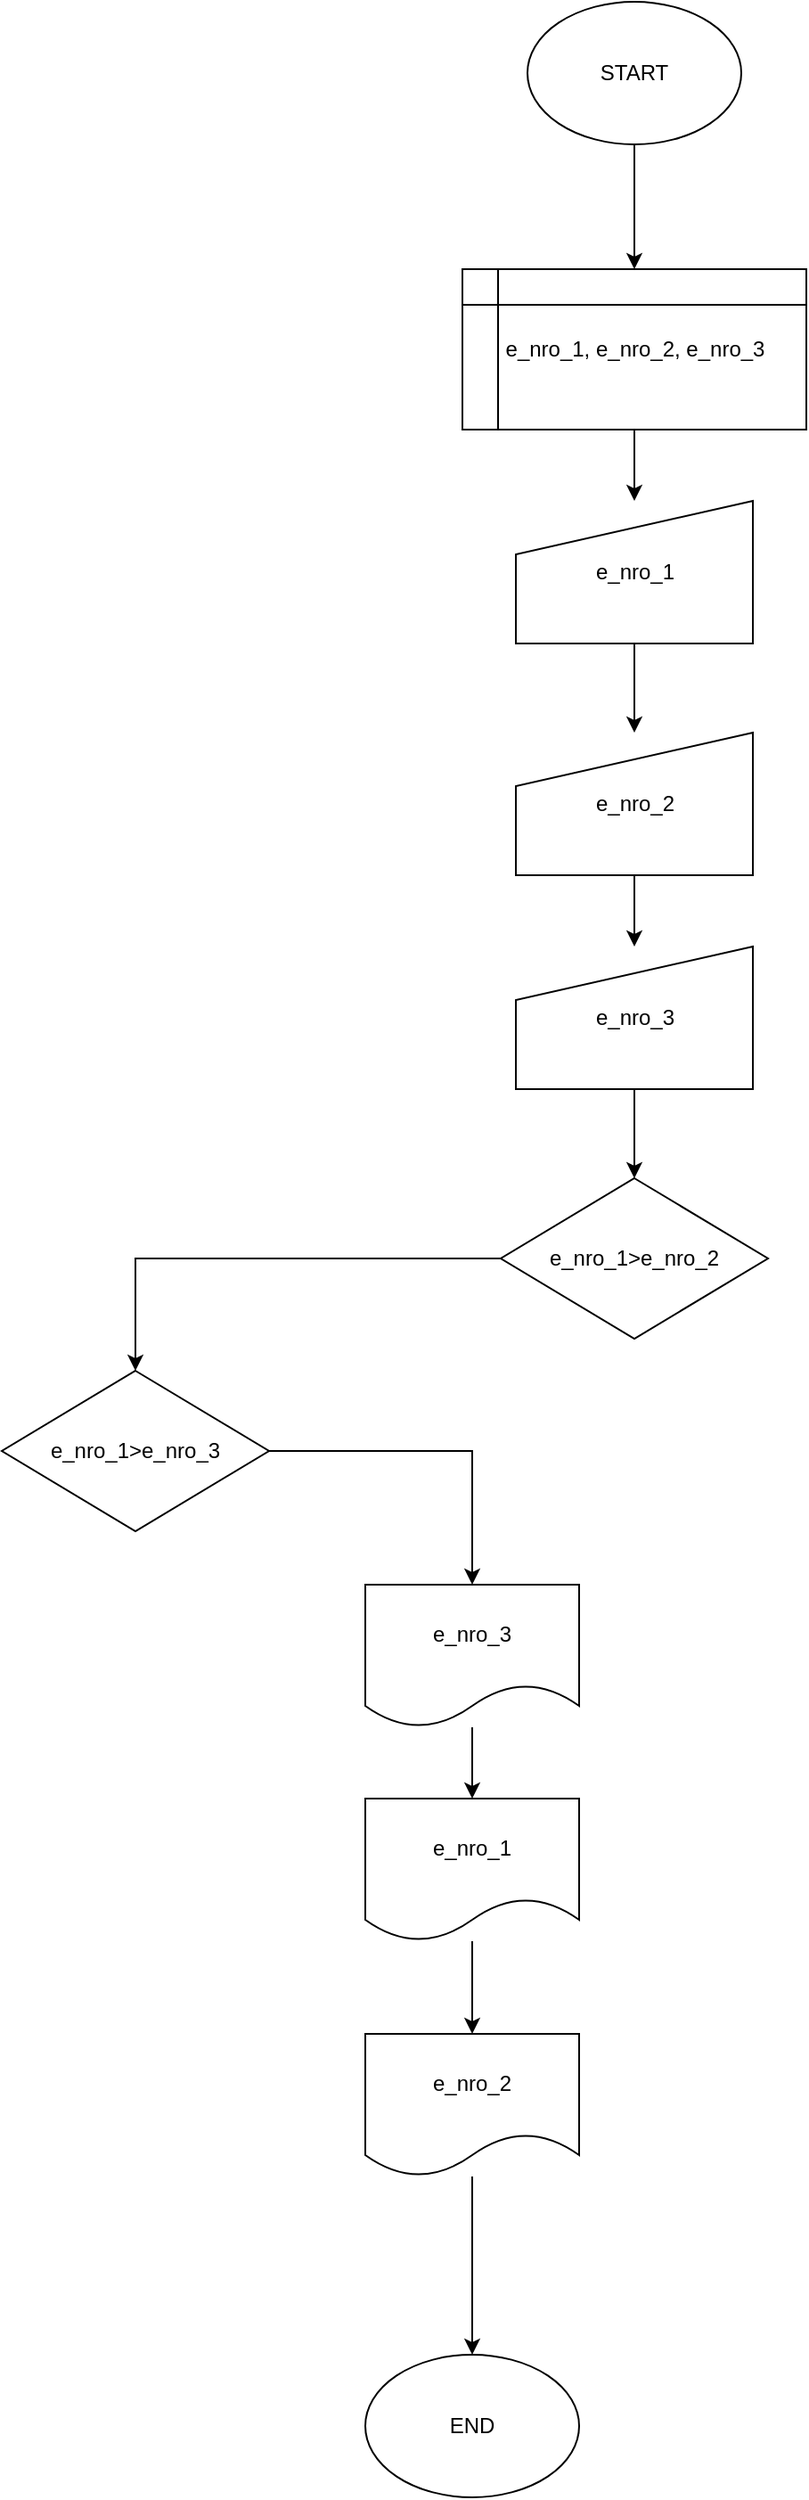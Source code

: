 <mxfile version="13.7.6" type="github">
  <diagram id="yrDRtvGd1qdjV5cKoWBt" name="Page-1">
    <mxGraphModel dx="3360" dy="567" grid="1" gridSize="12" guides="1" tooltips="1" connect="1" arrows="1" fold="1" page="1" pageScale="1" pageWidth="2339" pageHeight="3300" math="0" shadow="0">
      <root>
        <mxCell id="0" />
        <mxCell id="1" parent="0" />
        <mxCell id="GqeQTcDeVD9m8IYauYIb-25" style="edgeStyle=orthogonalEdgeStyle;rounded=0;orthogonalLoop=1;jettySize=auto;html=1;entryX=0.5;entryY=0;entryDx=0;entryDy=0;" edge="1" parent="1" source="GqeQTcDeVD9m8IYauYIb-2" target="GqeQTcDeVD9m8IYauYIb-4">
          <mxGeometry relative="1" as="geometry" />
        </mxCell>
        <mxCell id="GqeQTcDeVD9m8IYauYIb-2" value="START" style="ellipse;whiteSpace=wrap;html=1;" vertex="1" parent="1">
          <mxGeometry x="-473" width="120" height="80" as="geometry" />
        </mxCell>
        <mxCell id="GqeQTcDeVD9m8IYauYIb-21" style="edgeStyle=orthogonalEdgeStyle;rounded=0;orthogonalLoop=1;jettySize=auto;html=1;entryX=0.5;entryY=0;entryDx=0;entryDy=0;" edge="1" parent="1" source="GqeQTcDeVD9m8IYauYIb-4" target="GqeQTcDeVD9m8IYauYIb-9">
          <mxGeometry relative="1" as="geometry" />
        </mxCell>
        <mxCell id="GqeQTcDeVD9m8IYauYIb-4" value="e_nro_1,&amp;nbsp;e_nro_2,&amp;nbsp;e_nro_3" style="shape=internalStorage;whiteSpace=wrap;html=1;backgroundOutline=1;" vertex="1" parent="1">
          <mxGeometry x="-509.5" y="150" width="193" height="90" as="geometry" />
        </mxCell>
        <mxCell id="GqeQTcDeVD9m8IYauYIb-20" style="edgeStyle=orthogonalEdgeStyle;rounded=0;orthogonalLoop=1;jettySize=auto;html=1;entryX=0.5;entryY=0;entryDx=0;entryDy=0;" edge="1" parent="1" source="GqeQTcDeVD9m8IYauYIb-7" target="GqeQTcDeVD9m8IYauYIb-8">
          <mxGeometry relative="1" as="geometry" />
        </mxCell>
        <mxCell id="GqeQTcDeVD9m8IYauYIb-7" value="&lt;span&gt;e_nro_2&lt;/span&gt;" style="shape=manualInput;whiteSpace=wrap;html=1;" vertex="1" parent="1">
          <mxGeometry x="-479.5" y="410" width="133" height="80" as="geometry" />
        </mxCell>
        <mxCell id="GqeQTcDeVD9m8IYauYIb-27" style="edgeStyle=orthogonalEdgeStyle;rounded=0;orthogonalLoop=1;jettySize=auto;html=1;" edge="1" parent="1" source="GqeQTcDeVD9m8IYauYIb-8" target="GqeQTcDeVD9m8IYauYIb-26">
          <mxGeometry relative="1" as="geometry" />
        </mxCell>
        <mxCell id="GqeQTcDeVD9m8IYauYIb-8" value="&lt;span&gt;e_nro_3&lt;/span&gt;" style="shape=manualInput;whiteSpace=wrap;html=1;" vertex="1" parent="1">
          <mxGeometry x="-479.5" y="530" width="133" height="80" as="geometry" />
        </mxCell>
        <mxCell id="GqeQTcDeVD9m8IYauYIb-19" style="edgeStyle=orthogonalEdgeStyle;rounded=0;orthogonalLoop=1;jettySize=auto;html=1;" edge="1" parent="1" source="GqeQTcDeVD9m8IYauYIb-9" target="GqeQTcDeVD9m8IYauYIb-7">
          <mxGeometry relative="1" as="geometry" />
        </mxCell>
        <mxCell id="GqeQTcDeVD9m8IYauYIb-9" value="e_nro_1" style="shape=manualInput;whiteSpace=wrap;html=1;" vertex="1" parent="1">
          <mxGeometry x="-479.5" y="280" width="133" height="80" as="geometry" />
        </mxCell>
        <mxCell id="GqeQTcDeVD9m8IYauYIb-32" style="edgeStyle=orthogonalEdgeStyle;rounded=0;orthogonalLoop=1;jettySize=auto;html=1;entryX=0.5;entryY=0;entryDx=0;entryDy=0;" edge="1" parent="1" source="GqeQTcDeVD9m8IYauYIb-26" target="GqeQTcDeVD9m8IYauYIb-31">
          <mxGeometry relative="1" as="geometry" />
        </mxCell>
        <mxCell id="GqeQTcDeVD9m8IYauYIb-26" value="e_nro_1&amp;gt;e_nro_2" style="rhombus;whiteSpace=wrap;html=1;" vertex="1" parent="1">
          <mxGeometry x="-488" y="660" width="150" height="90" as="geometry" />
        </mxCell>
        <mxCell id="GqeQTcDeVD9m8IYauYIb-35" style="edgeStyle=orthogonalEdgeStyle;rounded=0;orthogonalLoop=1;jettySize=auto;html=1;entryX=0.5;entryY=0;entryDx=0;entryDy=0;" edge="1" parent="1" source="GqeQTcDeVD9m8IYauYIb-31" target="GqeQTcDeVD9m8IYauYIb-36">
          <mxGeometry relative="1" as="geometry">
            <mxPoint x="-501" y="888" as="targetPoint" />
          </mxGeometry>
        </mxCell>
        <mxCell id="GqeQTcDeVD9m8IYauYIb-31" value="e_nro_1&amp;gt;e_nro_3" style="rhombus;whiteSpace=wrap;html=1;" vertex="1" parent="1">
          <mxGeometry x="-768" y="768" width="150" height="90" as="geometry" />
        </mxCell>
        <mxCell id="GqeQTcDeVD9m8IYauYIb-39" style="edgeStyle=orthogonalEdgeStyle;rounded=0;orthogonalLoop=1;jettySize=auto;html=1;entryX=0.5;entryY=0;entryDx=0;entryDy=0;" edge="1" parent="1" source="GqeQTcDeVD9m8IYauYIb-36" target="GqeQTcDeVD9m8IYauYIb-38">
          <mxGeometry relative="1" as="geometry" />
        </mxCell>
        <mxCell id="GqeQTcDeVD9m8IYauYIb-36" value="e_nro_3" style="shape=document;whiteSpace=wrap;html=1;boundedLbl=1;" vertex="1" parent="1">
          <mxGeometry x="-564" y="888" width="120" height="80" as="geometry" />
        </mxCell>
        <mxCell id="GqeQTcDeVD9m8IYauYIb-42" style="edgeStyle=orthogonalEdgeStyle;rounded=0;orthogonalLoop=1;jettySize=auto;html=1;" edge="1" parent="1" source="GqeQTcDeVD9m8IYauYIb-37" target="GqeQTcDeVD9m8IYauYIb-41">
          <mxGeometry relative="1" as="geometry" />
        </mxCell>
        <mxCell id="GqeQTcDeVD9m8IYauYIb-37" value="e_nro_2" style="shape=document;whiteSpace=wrap;html=1;boundedLbl=1;" vertex="1" parent="1">
          <mxGeometry x="-564" y="1140" width="120" height="80" as="geometry" />
        </mxCell>
        <mxCell id="GqeQTcDeVD9m8IYauYIb-40" style="edgeStyle=orthogonalEdgeStyle;rounded=0;orthogonalLoop=1;jettySize=auto;html=1;entryX=0.5;entryY=0;entryDx=0;entryDy=0;" edge="1" parent="1" source="GqeQTcDeVD9m8IYauYIb-38" target="GqeQTcDeVD9m8IYauYIb-37">
          <mxGeometry relative="1" as="geometry" />
        </mxCell>
        <mxCell id="GqeQTcDeVD9m8IYauYIb-38" value="e_nro_1" style="shape=document;whiteSpace=wrap;html=1;boundedLbl=1;" vertex="1" parent="1">
          <mxGeometry x="-564" y="1008" width="120" height="80" as="geometry" />
        </mxCell>
        <mxCell id="GqeQTcDeVD9m8IYauYIb-41" value="END" style="ellipse;whiteSpace=wrap;html=1;" vertex="1" parent="1">
          <mxGeometry x="-564" y="1320" width="120" height="80" as="geometry" />
        </mxCell>
      </root>
    </mxGraphModel>
  </diagram>
</mxfile>
